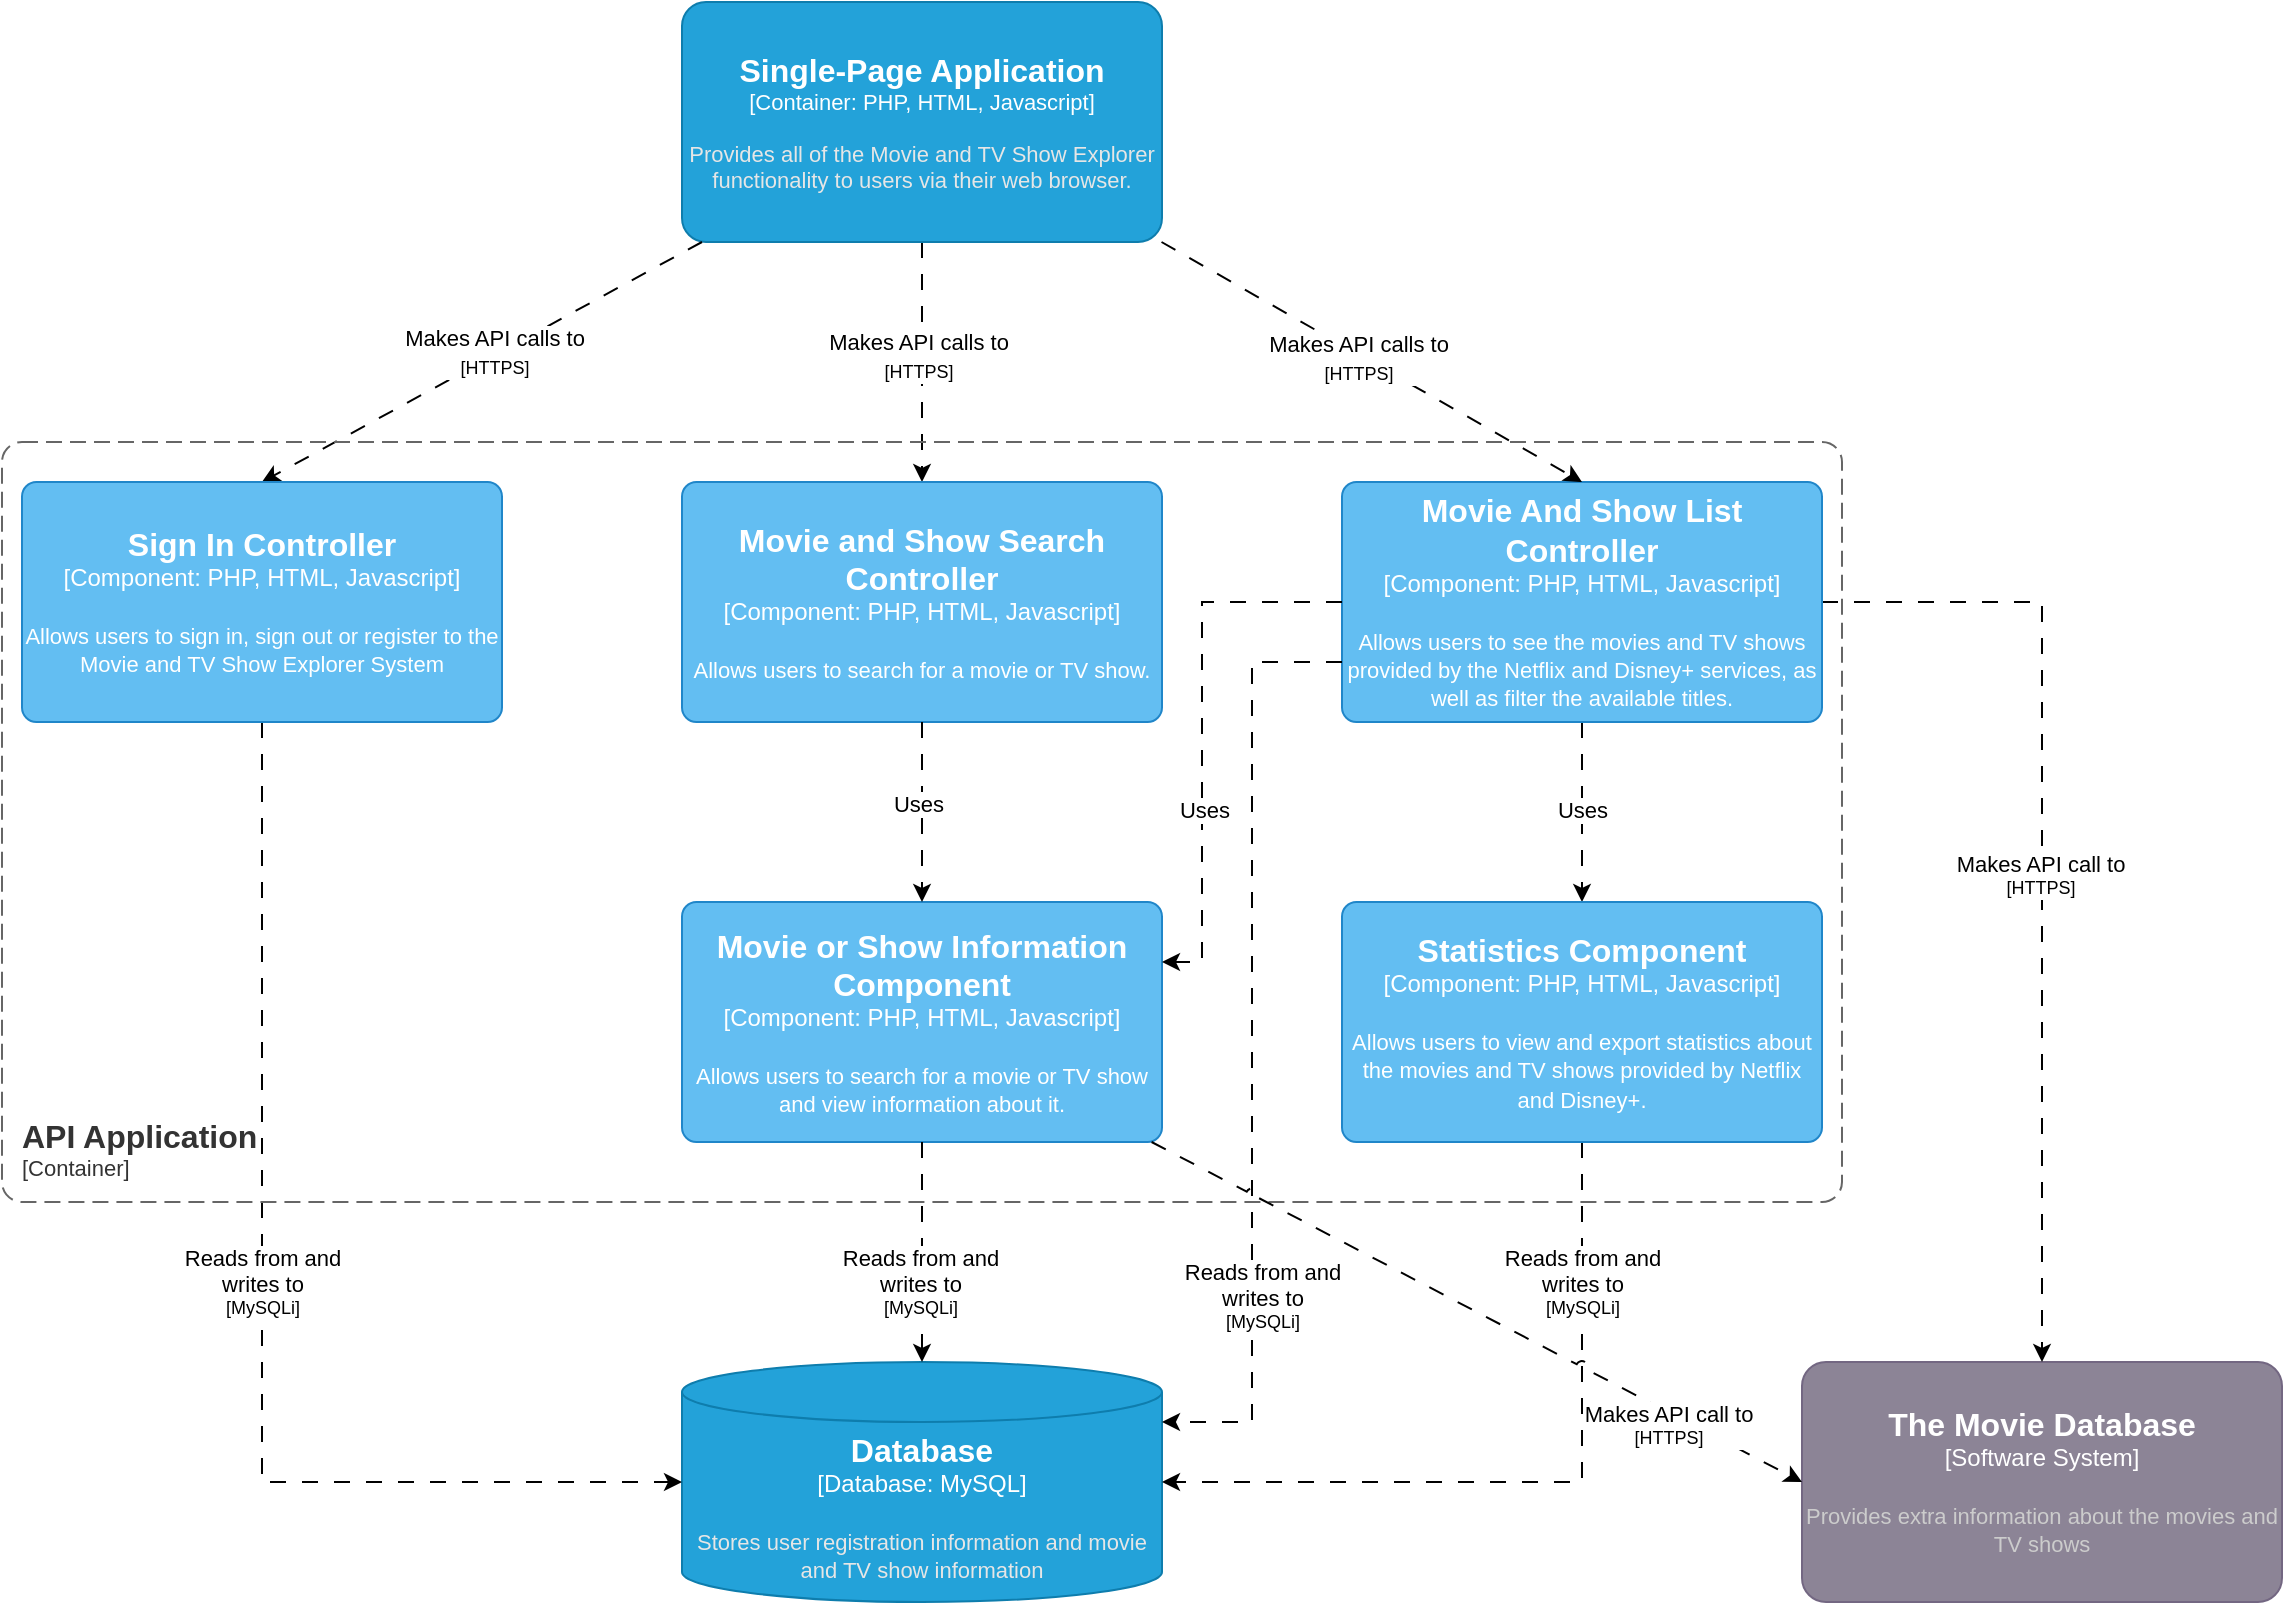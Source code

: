 <mxfile version="24.6.2" type="device">
  <diagram name="Page-1" id="Gf5StURLBaStH5bXGFym">
    <mxGraphModel dx="1900" dy="522" grid="1" gridSize="10" guides="1" tooltips="1" connect="1" arrows="1" fold="1" page="1" pageScale="1" pageWidth="850" pageHeight="1100" math="0" shadow="0">
      <root>
        <mxCell id="0" />
        <mxCell id="1" parent="0" />
        <object placeholders="1" c4Name="The Movie Database" c4Type="Software System" c4Description="Provides extra information about the movies and TV shows" label="&lt;font style=&quot;font-size: 16px&quot;&gt;&lt;b&gt;%c4Name%&lt;/b&gt;&lt;/font&gt;&lt;div&gt;[%c4Type%]&lt;/div&gt;&lt;br&gt;&lt;div&gt;&lt;font style=&quot;font-size: 11px&quot;&gt;&lt;font color=&quot;#cccccc&quot;&gt;%c4Description%&lt;/font&gt;&lt;/div&gt;" id="NRhWUUdTRo63XTgR1UcV-9">
          <mxCell style="rounded=1;whiteSpace=wrap;html=1;labelBackgroundColor=none;fillColor=#8C8496;fontColor=#ffffff;align=center;arcSize=10;strokeColor=#736782;metaEdit=1;resizable=0;points=[[0.25,0,0],[0.5,0,0],[0.75,0,0],[1,0.25,0],[1,0.5,0],[1,0.75,0],[0.75,1,0],[0.5,1,0],[0.25,1,0],[0,0.75,0],[0,0.5,0],[0,0.25,0]];" parent="1" vertex="1">
            <mxGeometry x="800" y="730" width="240" height="120" as="geometry" />
          </mxCell>
        </object>
        <mxCell id="NRhWUUdTRo63XTgR1UcV-20" style="rounded=0;orthogonalLoop=1;jettySize=auto;html=1;dashed=1;dashPattern=8 8;entryX=0.5;entryY=0;entryDx=0;entryDy=0;entryPerimeter=0;" parent="1" source="NRhWUUdTRo63XTgR1UcV-15" target="NRhWUUdTRo63XTgR1UcV-43" edge="1">
          <mxGeometry relative="1" as="geometry">
            <mxPoint x="360" y="300" as="targetPoint" />
          </mxGeometry>
        </mxCell>
        <mxCell id="NRhWUUdTRo63XTgR1UcV-26" value="Makes API calls to&lt;div&gt;&lt;font style=&quot;font-size: 9px;&quot;&gt;[HTTPS]&lt;/font&gt;&lt;/div&gt;" style="edgeLabel;html=1;align=center;verticalAlign=middle;resizable=0;points=[];" parent="NRhWUUdTRo63XTgR1UcV-20" vertex="1" connectable="0">
          <mxGeometry x="-0.06" y="-2" relative="1" as="geometry">
            <mxPoint as="offset" />
          </mxGeometry>
        </mxCell>
        <object placeholders="1" c4Name="Single-Page Application" c4Type="Container" c4Technology="PHP, HTML, Javascript" c4Description="Provides all of the Movie and TV Show Explorer functionality to users via their web browser." label="&lt;font style=&quot;font-size: 16px&quot;&gt;&lt;b&gt;%c4Name%&lt;/b&gt;&lt;/font&gt;&lt;div&gt;[%c4Type%: %c4Technology%]&lt;/div&gt;&lt;br&gt;&lt;div&gt;&lt;font style=&quot;font-size: 11px&quot;&gt;&lt;font color=&quot;#E6E6E6&quot;&gt;%c4Description%&lt;/font&gt;&lt;/div&gt;" id="NRhWUUdTRo63XTgR1UcV-15">
          <mxCell style="rounded=1;whiteSpace=wrap;html=1;fontSize=11;labelBackgroundColor=none;fillColor=#23A2D9;fontColor=#ffffff;align=center;arcSize=10;strokeColor=#0E7DAD;metaEdit=1;resizable=0;points=[[0.25,0,0],[0.5,0,0],[0.75,0,0],[1,0.25,0],[1,0.5,0],[1,0.75,0],[0.75,1,0],[0.5,1,0],[0.25,1,0],[0,0.75,0],[0,0.5,0],[0,0.25,0]];" parent="1" vertex="1">
            <mxGeometry x="240" y="50" width="240" height="120" as="geometry" />
          </mxCell>
        </object>
        <mxCell id="NRhWUUdTRo63XTgR1UcV-28" style="rounded=0;orthogonalLoop=1;jettySize=auto;html=1;dashed=1;dashPattern=8 8;entryX=0.5;entryY=0;entryDx=0;entryDy=0;entryPerimeter=0;exitX=1;exitY=0.5;exitDx=0;exitDy=0;exitPerimeter=0;edgeStyle=orthogonalEdgeStyle;" parent="1" source="NRhWUUdTRo63XTgR1UcV-52" target="NRhWUUdTRo63XTgR1UcV-9" edge="1">
          <mxGeometry relative="1" as="geometry">
            <mxPoint x="910" y="620" as="sourcePoint" />
            <mxPoint x="640" y="560" as="targetPoint" />
          </mxGeometry>
        </mxCell>
        <mxCell id="NRhWUUdTRo63XTgR1UcV-29" value="Makes API call to&lt;div style=&quot;font-size: 9px;&quot;&gt;[HTTPS]&lt;/div&gt;" style="edgeLabel;html=1;align=center;verticalAlign=middle;resizable=0;points=[];" parent="NRhWUUdTRo63XTgR1UcV-28" vertex="1" connectable="0">
          <mxGeometry x="0.002" y="-1" relative="1" as="geometry">
            <mxPoint as="offset" />
          </mxGeometry>
        </mxCell>
        <object placeholders="1" c4Name="Container" c4Type="Database" c4Technology="MySQL" c4Description="Stores user registration information and movie and TV show information" label="&lt;font style=&quot;font-size: 16px&quot;&gt;&lt;b&gt;%c4Type%&lt;/b&gt;&lt;/font&gt;&lt;div&gt;[%c4Type%:&amp;nbsp;%c4Technology%]&lt;/div&gt;&lt;br&gt;&lt;div&gt;&lt;font style=&quot;font-size: 11px&quot;&gt;&lt;font color=&quot;#E6E6E6&quot;&gt;%c4Description%&lt;/font&gt;&lt;/div&gt;" id="NRhWUUdTRo63XTgR1UcV-30">
          <mxCell style="shape=cylinder3;size=15;whiteSpace=wrap;html=1;boundedLbl=1;rounded=0;labelBackgroundColor=none;fillColor=#23A2D9;fontSize=12;fontColor=#ffffff;align=center;strokeColor=#0E7DAD;metaEdit=1;points=[[0.5,0,0],[1,0.25,0],[1,0.5,0],[1,0.75,0],[0.5,1,0],[0,0.75,0],[0,0.5,0],[0,0.25,0]];resizable=0;" parent="1" vertex="1">
            <mxGeometry x="240" y="730" width="240" height="120" as="geometry" />
          </mxCell>
        </object>
        <mxCell id="NRhWUUdTRo63XTgR1UcV-31" style="rounded=0;orthogonalLoop=1;jettySize=auto;html=1;entryX=0;entryY=0.5;entryDx=0;entryDy=0;entryPerimeter=0;dashed=1;dashPattern=8 8;exitX=0.5;exitY=1;exitDx=0;exitDy=0;exitPerimeter=0;edgeStyle=orthogonalEdgeStyle;" parent="1" source="NRhWUUdTRo63XTgR1UcV-41" target="NRhWUUdTRo63XTgR1UcV-30" edge="1">
          <mxGeometry relative="1" as="geometry">
            <mxPoint x="120" y="600" as="sourcePoint" />
          </mxGeometry>
        </mxCell>
        <mxCell id="NRhWUUdTRo63XTgR1UcV-33" value="Reads from and&lt;div&gt;writes to&lt;/div&gt;&lt;div style=&quot;font-size: 9px;&quot;&gt;[MySQLi]&lt;/div&gt;" style="edgeLabel;html=1;align=center;verticalAlign=middle;resizable=0;points=[];" parent="NRhWUUdTRo63XTgR1UcV-31" vertex="1" connectable="0">
          <mxGeometry x="0.003" relative="1" as="geometry">
            <mxPoint y="-16" as="offset" />
          </mxGeometry>
        </mxCell>
        <mxCell id="NRhWUUdTRo63XTgR1UcV-34" style="rounded=0;orthogonalLoop=1;jettySize=auto;html=1;dashed=1;dashPattern=8 8;entryX=0.5;entryY=0;entryDx=0;entryDy=0;entryPerimeter=0;" parent="1" source="NRhWUUdTRo63XTgR1UcV-15" target="NRhWUUdTRo63XTgR1UcV-41" edge="1">
          <mxGeometry relative="1" as="geometry">
            <mxPoint x="-45" y="100" as="sourcePoint" />
            <mxPoint x="-60" y="300" as="targetPoint" />
          </mxGeometry>
        </mxCell>
        <mxCell id="NRhWUUdTRo63XTgR1UcV-35" value="Makes API calls to&lt;div&gt;&lt;font style=&quot;font-size: 9px;&quot;&gt;[HTTPS]&lt;/font&gt;&lt;/div&gt;" style="edgeLabel;html=1;align=center;verticalAlign=middle;resizable=0;points=[];" parent="NRhWUUdTRo63XTgR1UcV-34" vertex="1" connectable="0">
          <mxGeometry x="-0.06" y="-2" relative="1" as="geometry">
            <mxPoint as="offset" />
          </mxGeometry>
        </mxCell>
        <object placeholders="1" c4Name="Sign In Controller" c4Type="Component" c4Technology="PHP, HTML, Javascript" c4Description="Allows users to sign in, sign out or register to the Movie and TV Show Explorer System" label="&lt;font style=&quot;font-size: 16px&quot;&gt;&lt;b&gt;%c4Name%&lt;/b&gt;&lt;/font&gt;&lt;div&gt;[%c4Type%: %c4Technology%]&lt;/div&gt;&lt;br&gt;&lt;div&gt;&lt;font style=&quot;font-size: 11px&quot;&gt;%c4Description%&lt;/font&gt;&lt;/div&gt;" id="NRhWUUdTRo63XTgR1UcV-41">
          <mxCell style="rounded=1;whiteSpace=wrap;html=1;labelBackgroundColor=none;fillColor=#63BEF2;fontColor=#ffffff;align=center;arcSize=6;strokeColor=#2086C9;metaEdit=1;resizable=0;points=[[0.25,0,0],[0.5,0,0],[0.75,0,0],[1,0.25,0],[1,0.5,0],[1,0.75,0],[0.75,1,0],[0.5,1,0],[0.25,1,0],[0,0.75,0],[0,0.5,0],[0,0.25,0]];" parent="1" vertex="1">
            <mxGeometry x="-90" y="290" width="240" height="120" as="geometry" />
          </mxCell>
        </object>
        <object placeholders="1" c4Name="Movie and Show Search Controller" c4Type="Component" c4Technology="PHP, HTML, Javascript" c4Description="Allows users to search for a movie or TV show." label="&lt;font style=&quot;font-size: 16px&quot;&gt;&lt;b&gt;%c4Name%&lt;/b&gt;&lt;/font&gt;&lt;div&gt;[%c4Type%: %c4Technology%]&lt;/div&gt;&lt;br&gt;&lt;div&gt;&lt;font style=&quot;font-size: 11px&quot;&gt;%c4Description%&lt;/font&gt;&lt;/div&gt;" id="NRhWUUdTRo63XTgR1UcV-43">
          <mxCell style="rounded=1;whiteSpace=wrap;html=1;labelBackgroundColor=none;fillColor=#63BEF2;fontColor=#ffffff;align=center;arcSize=6;strokeColor=#2086C9;metaEdit=1;resizable=0;points=[[0.25,0,0],[0.5,0,0],[0.75,0,0],[1,0.25,0],[1,0.5,0],[1,0.75,0],[0.75,1,0],[0.5,1,0],[0.25,1,0],[0,0.75,0],[0,0.5,0],[0,0.25,0]];" parent="1" vertex="1">
            <mxGeometry x="240" y="290" width="240" height="120" as="geometry" />
          </mxCell>
        </object>
        <object placeholders="1" c4Name="Movie or Show Information Component" c4Type="Component" c4Technology="PHP, HTML, Javascript" c4Description="Allows users to search for a movie or TV show and view information about it." label="&lt;font style=&quot;font-size: 16px&quot;&gt;&lt;b&gt;%c4Name%&lt;/b&gt;&lt;/font&gt;&lt;div&gt;[%c4Type%: %c4Technology%]&lt;/div&gt;&lt;br&gt;&lt;div&gt;&lt;font style=&quot;font-size: 11px&quot;&gt;%c4Description%&lt;/font&gt;&lt;/div&gt;" id="NRhWUUdTRo63XTgR1UcV-44">
          <mxCell style="rounded=1;whiteSpace=wrap;html=1;labelBackgroundColor=none;fillColor=#63BEF2;fontColor=#ffffff;align=center;arcSize=6;strokeColor=#2086C9;metaEdit=1;resizable=0;points=[[0.25,0,0],[0.5,0,0],[0.75,0,0],[1,0.25,0],[1,0.5,0],[1,0.75,0],[0.75,1,0],[0.5,1,0],[0.25,1,0],[0,0.75,0],[0,0.5,0],[0,0.25,0]];" parent="1" vertex="1">
            <mxGeometry x="240" y="500" width="240" height="120" as="geometry" />
          </mxCell>
        </object>
        <mxCell id="NRhWUUdTRo63XTgR1UcV-45" style="rounded=0;orthogonalLoop=1;jettySize=auto;html=1;entryX=0.5;entryY=0;entryDx=0;entryDy=0;entryPerimeter=0;dashed=1;dashPattern=8 8;" parent="1" source="NRhWUUdTRo63XTgR1UcV-43" target="NRhWUUdTRo63XTgR1UcV-44" edge="1">
          <mxGeometry relative="1" as="geometry" />
        </mxCell>
        <mxCell id="NRhWUUdTRo63XTgR1UcV-46" value="Uses" style="edgeLabel;html=1;align=center;verticalAlign=middle;resizable=0;points=[];" parent="NRhWUUdTRo63XTgR1UcV-45" vertex="1" connectable="0">
          <mxGeometry x="-0.106" y="1" relative="1" as="geometry">
            <mxPoint x="-3" y="1" as="offset" />
          </mxGeometry>
        </mxCell>
        <mxCell id="NRhWUUdTRo63XTgR1UcV-47" style="rounded=0;orthogonalLoop=1;jettySize=auto;html=1;entryX=0.5;entryY=0;entryDx=0;entryDy=0;entryPerimeter=0;dashed=1;dashPattern=8 8;" parent="1" source="NRhWUUdTRo63XTgR1UcV-44" target="NRhWUUdTRo63XTgR1UcV-30" edge="1">
          <mxGeometry relative="1" as="geometry" />
        </mxCell>
        <mxCell id="NRhWUUdTRo63XTgR1UcV-49" value="Reads from and&lt;div&gt;writes to&lt;/div&gt;&lt;div style=&quot;font-size: 9px;&quot;&gt;[MySQLi]&lt;/div&gt;" style="edgeLabel;html=1;align=center;verticalAlign=middle;resizable=0;points=[];" parent="NRhWUUdTRo63XTgR1UcV-47" vertex="1" connectable="0">
          <mxGeometry x="-0.065" y="-1" relative="1" as="geometry">
            <mxPoint y="18" as="offset" />
          </mxGeometry>
        </mxCell>
        <mxCell id="NRhWUUdTRo63XTgR1UcV-57" style="rounded=0;orthogonalLoop=1;jettySize=auto;html=1;dashed=1;dashPattern=8 8;" parent="1" source="NRhWUUdTRo63XTgR1UcV-52" target="NRhWUUdTRo63XTgR1UcV-56" edge="1">
          <mxGeometry relative="1" as="geometry" />
        </mxCell>
        <mxCell id="NRhWUUdTRo63XTgR1UcV-58" value="Uses" style="edgeLabel;html=1;align=center;verticalAlign=middle;resizable=0;points=[];" parent="NRhWUUdTRo63XTgR1UcV-57" vertex="1" connectable="0">
          <mxGeometry x="-0.017" relative="1" as="geometry">
            <mxPoint as="offset" />
          </mxGeometry>
        </mxCell>
        <object placeholders="1" c4Name="Movie And Show List Controller" c4Type="Component" c4Technology="PHP, HTML, Javascript" c4Description="Allows users to see the movies and TV shows provided by the Netflix and Disney+ services, as well as filter the available titles." label="&lt;font style=&quot;font-size: 16px&quot;&gt;&lt;b&gt;%c4Name%&lt;/b&gt;&lt;/font&gt;&lt;div&gt;[%c4Type%: %c4Technology%]&lt;/div&gt;&lt;br&gt;&lt;div&gt;&lt;font style=&quot;font-size: 11px&quot;&gt;%c4Description%&lt;/font&gt;&lt;/div&gt;" id="NRhWUUdTRo63XTgR1UcV-52">
          <mxCell style="rounded=1;whiteSpace=wrap;html=1;labelBackgroundColor=none;fillColor=#63BEF2;fontColor=#ffffff;align=center;arcSize=6;strokeColor=#2086C9;metaEdit=1;resizable=0;points=[[0.25,0,0],[0.5,0,0],[0.75,0,0],[1,0.25,0],[1,0.5,0],[1,0.75,0],[0.75,1,0],[0.5,1,0],[0.25,1,0],[0,0.75,0],[0,0.5,0],[0,0.25,0]];" parent="1" vertex="1">
            <mxGeometry x="570" y="290" width="240" height="120" as="geometry" />
          </mxCell>
        </object>
        <mxCell id="NRhWUUdTRo63XTgR1UcV-53" style="rounded=0;orthogonalLoop=1;jettySize=auto;html=1;dashed=1;dashPattern=8 8;entryX=0.5;entryY=0;entryDx=0;entryDy=0;entryPerimeter=0;exitX=0.999;exitY=1;exitDx=0;exitDy=0;exitPerimeter=0;" parent="1" source="NRhWUUdTRo63XTgR1UcV-15" target="NRhWUUdTRo63XTgR1UcV-52" edge="1">
          <mxGeometry relative="1" as="geometry">
            <mxPoint x="570" y="200" as="sourcePoint" />
            <mxPoint x="570" y="320" as="targetPoint" />
          </mxGeometry>
        </mxCell>
        <mxCell id="NRhWUUdTRo63XTgR1UcV-54" value="Makes API calls to&lt;div&gt;&lt;font style=&quot;font-size: 9px;&quot;&gt;[HTTPS]&lt;/font&gt;&lt;/div&gt;" style="edgeLabel;html=1;align=center;verticalAlign=middle;resizable=0;points=[];" parent="NRhWUUdTRo63XTgR1UcV-53" vertex="1" connectable="0">
          <mxGeometry x="-0.06" y="-2" relative="1" as="geometry">
            <mxPoint as="offset" />
          </mxGeometry>
        </mxCell>
        <object placeholders="1" c4Name="API Application" c4Type="ContainerScopeBoundary" c4Application="Container" label="&lt;font style=&quot;font-size: 16px&quot;&gt;&lt;b&gt;&lt;div style=&quot;text-align: left&quot;&gt;%c4Name%&lt;/div&gt;&lt;/b&gt;&lt;/font&gt;&lt;div style=&quot;text-align: left&quot;&gt;[%c4Application%]&lt;/div&gt;" id="NRhWUUdTRo63XTgR1UcV-55">
          <mxCell style="rounded=1;fontSize=11;whiteSpace=wrap;html=1;dashed=1;arcSize=20;fillColor=none;strokeColor=#666666;fontColor=#333333;labelBackgroundColor=none;align=left;verticalAlign=bottom;labelBorderColor=none;spacingTop=0;spacing=10;dashPattern=8 4;metaEdit=1;rotatable=0;perimeter=rectanglePerimeter;noLabel=0;labelPadding=0;allowArrows=0;connectable=0;expand=0;recursiveResize=0;editable=1;pointerEvents=0;absoluteArcSize=1;points=[[0.25,0,0],[0.5,0,0],[0.75,0,0],[1,0.25,0],[1,0.5,0],[1,0.75,0],[0.75,1,0],[0.5,1,0],[0.25,1,0],[0,0.75,0],[0,0.5,0],[0,0.25,0]];" parent="1" vertex="1">
            <mxGeometry x="-100" y="270" width="920" height="380" as="geometry" />
          </mxCell>
        </object>
        <mxCell id="NRhWUUdTRo63XTgR1UcV-59" style="edgeStyle=orthogonalEdgeStyle;rounded=0;orthogonalLoop=1;jettySize=auto;html=1;entryX=1;entryY=0.5;entryDx=0;entryDy=0;entryPerimeter=0;dashed=1;dashPattern=8 8;" parent="1" source="NRhWUUdTRo63XTgR1UcV-56" target="NRhWUUdTRo63XTgR1UcV-30" edge="1">
          <mxGeometry relative="1" as="geometry">
            <mxPoint x="580" y="770.0" as="targetPoint" />
            <Array as="points">
              <mxPoint x="690" y="790" />
            </Array>
          </mxGeometry>
        </mxCell>
        <mxCell id="NRhWUUdTRo63XTgR1UcV-60" value="Reads from and&lt;div&gt;writes to&lt;/div&gt;&lt;div style=&quot;font-size: 9px;&quot;&gt;[MySQLi]&lt;/div&gt;" style="edgeLabel;html=1;align=center;verticalAlign=middle;resizable=0;points=[];" parent="NRhWUUdTRo63XTgR1UcV-59" vertex="1" connectable="0">
          <mxGeometry x="-0.578" y="-1" relative="1" as="geometry">
            <mxPoint x="1" y="-10" as="offset" />
          </mxGeometry>
        </mxCell>
        <object placeholders="1" c4Name="Statistics Component" c4Type="Component" c4Technology="PHP, HTML, Javascript" c4Description="Allows users to view and export statistics about the movies and TV shows provided by Netflix and Disney+." label="&lt;font style=&quot;font-size: 16px&quot;&gt;&lt;b&gt;%c4Name%&lt;/b&gt;&lt;/font&gt;&lt;div&gt;[%c4Type%: %c4Technology%]&lt;/div&gt;&lt;br&gt;&lt;div&gt;&lt;font style=&quot;font-size: 11px&quot;&gt;%c4Description%&lt;/font&gt;&lt;/div&gt;" id="NRhWUUdTRo63XTgR1UcV-56">
          <mxCell style="rounded=1;whiteSpace=wrap;html=1;labelBackgroundColor=none;fillColor=#63BEF2;fontColor=#ffffff;align=center;arcSize=6;strokeColor=#2086C9;metaEdit=1;resizable=0;points=[[0.25,0,0],[0.5,0,0],[0.75,0,0],[1,0.25,0],[1,0.5,0],[1,0.75,0],[0.75,1,0],[0.5,1,0],[0.25,1,0],[0,0.75,0],[0,0.5,0],[0,0.25,0]];" parent="1" vertex="1">
            <mxGeometry x="570" y="500" width="240" height="120" as="geometry" />
          </mxCell>
        </object>
        <mxCell id="NRhWUUdTRo63XTgR1UcV-61" style="edgeStyle=orthogonalEdgeStyle;rounded=0;orthogonalLoop=1;jettySize=auto;html=1;entryX=1;entryY=0.25;entryDx=0;entryDy=0;entryPerimeter=0;dashed=1;dashPattern=8 8;exitX=0;exitY=0.75;exitDx=0;exitDy=0;exitPerimeter=0;" parent="1" source="NRhWUUdTRo63XTgR1UcV-52" target="NRhWUUdTRo63XTgR1UcV-30" edge="1">
          <mxGeometry relative="1" as="geometry" />
        </mxCell>
        <mxCell id="NRhWUUdTRo63XTgR1UcV-62" value="Reads from and&lt;div&gt;writes to&lt;/div&gt;&lt;div style=&quot;font-size: 9px;&quot;&gt;[MySQLi]&lt;/div&gt;" style="edgeLabel;html=1;align=center;verticalAlign=middle;resizable=0;points=[];" parent="NRhWUUdTRo63XTgR1UcV-61" vertex="1" connectable="0">
          <mxGeometry x="0.543" y="-1" relative="1" as="geometry">
            <mxPoint x="6" y="-1" as="offset" />
          </mxGeometry>
        </mxCell>
        <mxCell id="NRhWUUdTRo63XTgR1UcV-63" style="rounded=0;orthogonalLoop=1;jettySize=auto;html=1;entryX=0;entryY=0.5;entryDx=0;entryDy=0;entryPerimeter=0;jumpStyle=arc;dashed=1;dashPattern=8 8;" parent="1" source="NRhWUUdTRo63XTgR1UcV-44" target="NRhWUUdTRo63XTgR1UcV-9" edge="1">
          <mxGeometry relative="1" as="geometry" />
        </mxCell>
        <mxCell id="NRhWUUdTRo63XTgR1UcV-67" value="Makes API call to&lt;div style=&quot;font-size: 9px;&quot;&gt;[HTTPS]&lt;/div&gt;" style="edgeLabel;html=1;align=center;verticalAlign=middle;resizable=0;points=[];" parent="NRhWUUdTRo63XTgR1UcV-63" vertex="1" connectable="0">
          <mxGeometry x="0.404" relative="1" as="geometry">
            <mxPoint x="30" y="21" as="offset" />
          </mxGeometry>
        </mxCell>
        <mxCell id="NRhWUUdTRo63XTgR1UcV-64" style="edgeStyle=orthogonalEdgeStyle;rounded=0;orthogonalLoop=1;jettySize=auto;html=1;entryX=1;entryY=0.25;entryDx=0;entryDy=0;entryPerimeter=0;dashed=1;dashPattern=8 8;" parent="1" source="NRhWUUdTRo63XTgR1UcV-52" target="NRhWUUdTRo63XTgR1UcV-44" edge="1">
          <mxGeometry relative="1" as="geometry">
            <Array as="points">
              <mxPoint x="500" y="350" />
              <mxPoint x="500" y="530" />
            </Array>
          </mxGeometry>
        </mxCell>
        <mxCell id="NRhWUUdTRo63XTgR1UcV-66" value="Uses" style="edgeLabel;html=1;align=center;verticalAlign=middle;resizable=0;points=[];" parent="NRhWUUdTRo63XTgR1UcV-64" vertex="1" connectable="0">
          <mxGeometry x="0.29" y="1" relative="1" as="geometry">
            <mxPoint as="offset" />
          </mxGeometry>
        </mxCell>
      </root>
    </mxGraphModel>
  </diagram>
</mxfile>
